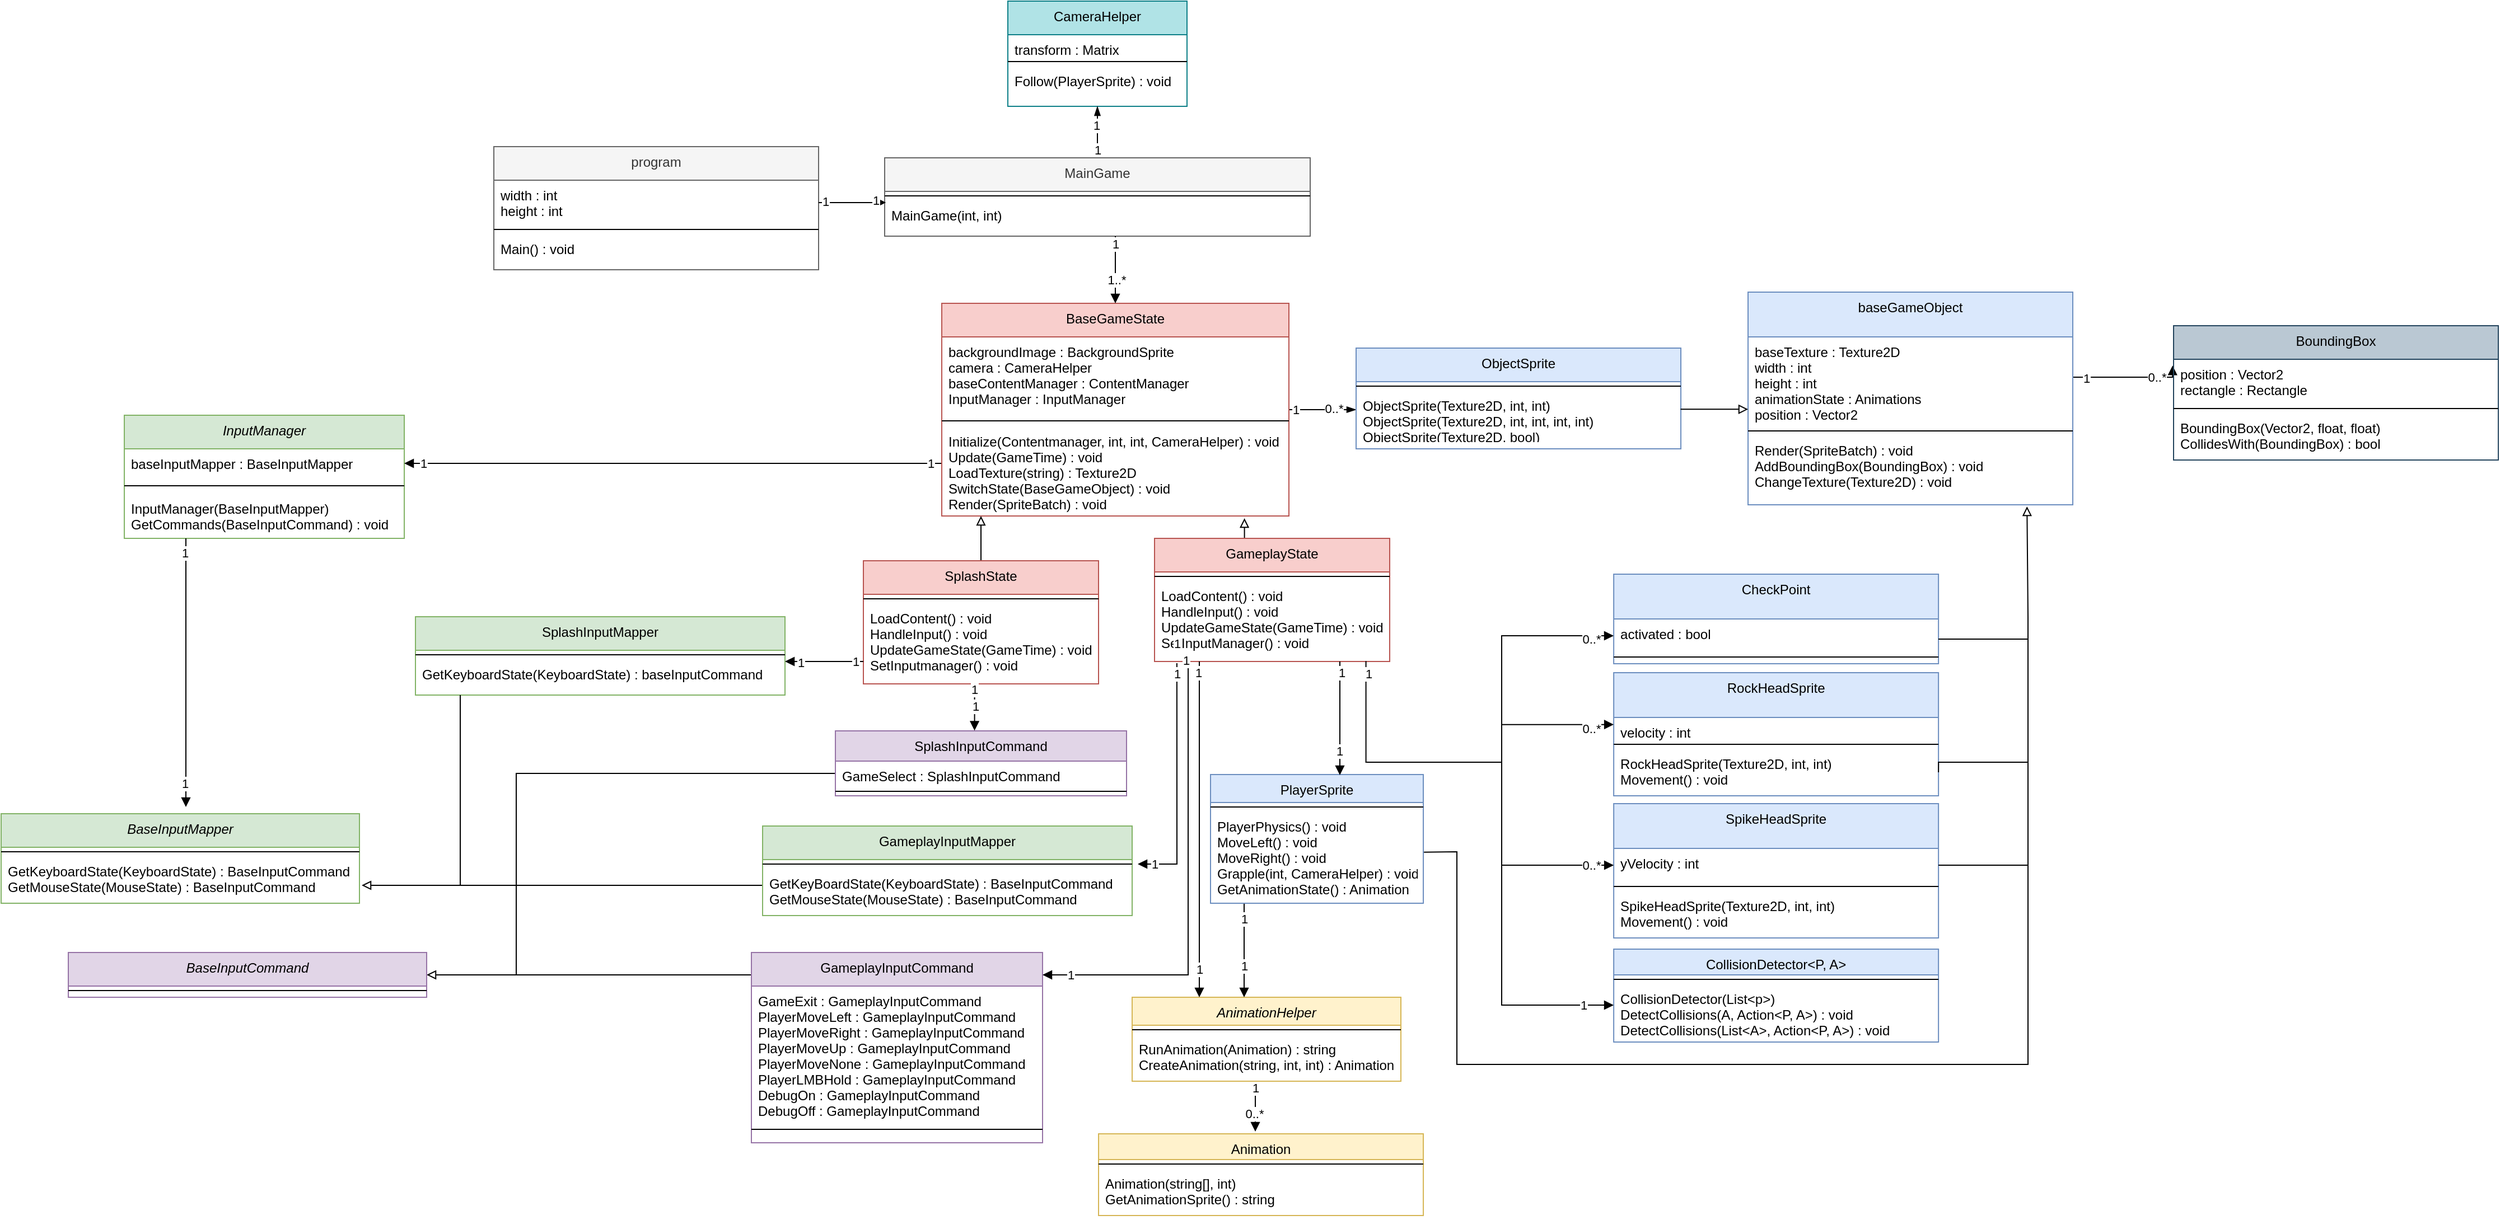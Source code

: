 <mxfile version="14.5.1" type="device"><diagram id="C5RBs43oDa-KdzZeNtuy" name="Page-1"><mxGraphModel dx="2844" dy="355" grid="1" gridSize="10" guides="1" tooltips="1" connect="1" arrows="1" fold="1" page="1" pageScale="1" pageWidth="827" pageHeight="1169" math="0" shadow="0"><root><mxCell id="WIyWlLk6GJQsqaUBKTNV-0"/><mxCell id="WIyWlLk6GJQsqaUBKTNV-1" parent="WIyWlLk6GJQsqaUBKTNV-0"/><mxCell id="JgS4FXHaEcFhiL_z27jt-14" style="edgeStyle=orthogonalEdgeStyle;rounded=0;orthogonalLoop=1;jettySize=auto;html=1;endArrow=block;endFill=1;" parent="WIyWlLk6GJQsqaUBKTNV-1" source="zkfFHV4jXpPFQw0GAbJ--0" edge="1"><mxGeometry relative="1" as="geometry"><Array as="points"><mxPoint x="1140" y="3210"/></Array><mxPoint x="1140" y="3220" as="targetPoint"/></mxGeometry></mxCell><mxCell id="gTnnbaOw289fGiTRj1ef-16" value="1" style="edgeLabel;html=1;align=center;verticalAlign=middle;resizable=0;points=[];" vertex="1" connectable="0" parent="JgS4FXHaEcFhiL_z27jt-14"><mxGeometry x="-0.765" relative="1" as="geometry"><mxPoint as="offset"/></mxGeometry></mxCell><mxCell id="gTnnbaOw289fGiTRj1ef-17" value="0..*" style="edgeLabel;html=1;align=center;verticalAlign=middle;resizable=0;points=[];" vertex="1" connectable="0" parent="JgS4FXHaEcFhiL_z27jt-14"><mxGeometry x="0.272" y="-1" relative="1" as="geometry"><mxPoint as="offset"/></mxGeometry></mxCell><mxCell id="zkfFHV4jXpPFQw0GAbJ--0" value="AnimationHelper" style="swimlane;fontStyle=2;align=center;verticalAlign=top;childLayout=stackLayout;horizontal=1;startSize=25;horizontalStack=0;resizeParent=1;resizeLast=0;collapsible=1;marginBottom=0;rounded=0;shadow=0;strokeWidth=1;fillColor=#fff2cc;strokeColor=#d6b656;" parent="WIyWlLk6GJQsqaUBKTNV-1" vertex="1"><mxGeometry x="1030" y="3100" width="240" height="75" as="geometry"><mxRectangle x="230" y="140" width="160" height="26" as="alternateBounds"/></mxGeometry></mxCell><mxCell id="zkfFHV4jXpPFQw0GAbJ--4" value="" style="line;html=1;strokeWidth=1;align=left;verticalAlign=middle;spacingTop=-1;spacingLeft=3;spacingRight=3;rotatable=0;labelPosition=right;points=[];portConstraint=eastwest;" parent="zkfFHV4jXpPFQw0GAbJ--0" vertex="1"><mxGeometry y="25" width="240" height="8" as="geometry"/></mxCell><mxCell id="zkfFHV4jXpPFQw0GAbJ--5" value="RunAnimation(Animation) : string&#10;CreateAnimation(string, int, int) : Animation" style="text;align=left;verticalAlign=top;spacingLeft=4;spacingRight=4;overflow=hidden;rotatable=0;points=[[0,0.5],[1,0.5]];portConstraint=eastwest;" parent="zkfFHV4jXpPFQw0GAbJ--0" vertex="1"><mxGeometry y="33" width="240" height="42" as="geometry"/></mxCell><mxCell id="JgS4FXHaEcFhiL_z27jt-17" style="edgeStyle=orthogonalEdgeStyle;rounded=0;orthogonalLoop=1;jettySize=auto;html=1;endArrow=block;endFill=1;" parent="zkfFHV4jXpPFQw0GAbJ--0" edge="1"><mxGeometry relative="1" as="geometry"><Array as="points"><mxPoint x="100"/></Array><mxPoint x="99.999" y="-84" as="sourcePoint"/><mxPoint x="99.97" as="targetPoint"/></mxGeometry></mxCell><mxCell id="JgS4FXHaEcFhiL_z27jt-62" value="1" style="edgeLabel;html=1;align=center;verticalAlign=middle;resizable=0;points=[];" parent="JgS4FXHaEcFhiL_z27jt-17" vertex="1" connectable="0"><mxGeometry x="0.33" relative="1" as="geometry"><mxPoint as="offset"/></mxGeometry></mxCell><mxCell id="JgS4FXHaEcFhiL_z27jt-63" value="1" style="edgeLabel;html=1;align=center;verticalAlign=middle;resizable=0;points=[];" parent="JgS4FXHaEcFhiL_z27jt-17" vertex="1" connectable="0"><mxGeometry x="-0.681" relative="1" as="geometry"><mxPoint as="offset"/></mxGeometry></mxCell><mxCell id="zkfFHV4jXpPFQw0GAbJ--17" value="CameraHelper" style="swimlane;fontStyle=0;align=center;verticalAlign=top;childLayout=stackLayout;horizontal=1;startSize=30;horizontalStack=0;resizeParent=1;resizeLast=0;collapsible=1;marginBottom=0;rounded=0;shadow=0;strokeWidth=1;fillColor=#b0e3e6;strokeColor=#0e8088;" parent="WIyWlLk6GJQsqaUBKTNV-1" vertex="1"><mxGeometry x="919" y="2210" width="160" height="94" as="geometry"><mxRectangle x="550" y="140" width="160" height="26" as="alternateBounds"/></mxGeometry></mxCell><mxCell id="zkfFHV4jXpPFQw0GAbJ--18" value="transform : Matrix" style="text;align=left;verticalAlign=top;spacingLeft=4;spacingRight=4;overflow=hidden;rotatable=0;points=[[0,0.5],[1,0.5]];portConstraint=eastwest;" parent="zkfFHV4jXpPFQw0GAbJ--17" vertex="1"><mxGeometry y="30" width="160" height="20" as="geometry"/></mxCell><mxCell id="zkfFHV4jXpPFQw0GAbJ--23" value="" style="line;html=1;strokeWidth=1;align=left;verticalAlign=middle;spacingTop=-1;spacingLeft=3;spacingRight=3;rotatable=0;labelPosition=right;points=[];portConstraint=eastwest;" parent="zkfFHV4jXpPFQw0GAbJ--17" vertex="1"><mxGeometry y="50" width="160" height="8" as="geometry"/></mxCell><mxCell id="zkfFHV4jXpPFQw0GAbJ--24" value="Follow(PlayerSprite) : void" style="text;align=left;verticalAlign=top;spacingLeft=4;spacingRight=4;overflow=hidden;rotatable=0;points=[[0,0.5],[1,0.5]];portConstraint=eastwest;" parent="zkfFHV4jXpPFQw0GAbJ--17" vertex="1"><mxGeometry y="58" width="160" height="26" as="geometry"/></mxCell><mxCell id="UKJyOUW8SB3QgtQddZ1m-17" value="BaseInputMapper" style="swimlane;fontStyle=2;align=center;verticalAlign=top;childLayout=stackLayout;horizontal=1;startSize=30;horizontalStack=0;resizeParent=1;resizeLast=0;collapsible=1;marginBottom=0;rounded=0;shadow=0;strokeWidth=1;fillColor=#d5e8d4;strokeColor=#82b366;" parent="WIyWlLk6GJQsqaUBKTNV-1" vertex="1"><mxGeometry x="20" y="2936" width="320" height="80" as="geometry"><mxRectangle x="230" y="140" width="160" height="26" as="alternateBounds"/></mxGeometry></mxCell><mxCell id="UKJyOUW8SB3QgtQddZ1m-18" value="" style="line;html=1;strokeWidth=1;align=left;verticalAlign=middle;spacingTop=-1;spacingLeft=3;spacingRight=3;rotatable=0;labelPosition=right;points=[];portConstraint=eastwest;" parent="UKJyOUW8SB3QgtQddZ1m-17" vertex="1"><mxGeometry y="30" width="320" height="8" as="geometry"/></mxCell><mxCell id="UKJyOUW8SB3QgtQddZ1m-19" value="GetKeyboardState(KeyboardState) : BaseInputCommand&#10;GetMouseState(MouseState) : BaseInputCommand" style="text;align=left;verticalAlign=top;spacingLeft=4;spacingRight=4;overflow=hidden;rotatable=0;points=[[0,0.5],[1,0.5]];portConstraint=eastwest;" parent="UKJyOUW8SB3QgtQddZ1m-17" vertex="1"><mxGeometry y="38" width="320" height="42" as="geometry"/></mxCell><mxCell id="UKJyOUW8SB3QgtQddZ1m-20" value="InputManager" style="swimlane;fontStyle=2;align=center;verticalAlign=top;childLayout=stackLayout;horizontal=1;startSize=30;horizontalStack=0;resizeParent=1;resizeLast=0;collapsible=1;marginBottom=0;rounded=0;shadow=0;strokeWidth=1;fillColor=#d5e8d4;strokeColor=#82b366;" parent="WIyWlLk6GJQsqaUBKTNV-1" vertex="1"><mxGeometry x="130" y="2580" width="250" height="110" as="geometry"><mxRectangle x="230" y="140" width="160" height="26" as="alternateBounds"/></mxGeometry></mxCell><mxCell id="UKJyOUW8SB3QgtQddZ1m-23" value="baseInputMapper : BaseInputMapper" style="text;align=left;verticalAlign=top;spacingLeft=4;spacingRight=4;overflow=hidden;rotatable=0;points=[[0,0.5],[1,0.5]];portConstraint=eastwest;" parent="UKJyOUW8SB3QgtQddZ1m-20" vertex="1"><mxGeometry y="30" width="250" height="26" as="geometry"/></mxCell><mxCell id="UKJyOUW8SB3QgtQddZ1m-21" value="" style="line;html=1;strokeWidth=1;align=left;verticalAlign=middle;spacingTop=-1;spacingLeft=3;spacingRight=3;rotatable=0;labelPosition=right;points=[];portConstraint=eastwest;" parent="UKJyOUW8SB3QgtQddZ1m-20" vertex="1"><mxGeometry y="56" width="250" height="14" as="geometry"/></mxCell><mxCell id="UKJyOUW8SB3QgtQddZ1m-22" value="InputManager(BaseInputMapper)&#10;GetCommands(BaseInputCommand) : void" style="text;align=left;verticalAlign=top;spacingLeft=4;spacingRight=4;overflow=hidden;rotatable=0;points=[[0,0.5],[1,0.5]];portConstraint=eastwest;" parent="UKJyOUW8SB3QgtQddZ1m-20" vertex="1"><mxGeometry y="70" width="250" height="40" as="geometry"/></mxCell><mxCell id="JgS4FXHaEcFhiL_z27jt-40" style="edgeStyle=orthogonalEdgeStyle;rounded=0;orthogonalLoop=1;jettySize=auto;html=1;endArrow=none;endFill=0;" parent="WIyWlLk6GJQsqaUBKTNV-1" source="UKJyOUW8SB3QgtQddZ1m-25" edge="1"><mxGeometry relative="1" as="geometry"><mxPoint x="480" y="3080" as="targetPoint"/><Array as="points"><mxPoint x="590" y="3080"/><mxPoint x="590" y="3080"/></Array></mxGeometry></mxCell><mxCell id="UKJyOUW8SB3QgtQddZ1m-25" value="GameplayInputCommand" style="swimlane;fontStyle=0;align=center;verticalAlign=top;childLayout=stackLayout;horizontal=1;startSize=30;horizontalStack=0;resizeParent=1;resizeLast=0;collapsible=1;marginBottom=0;rounded=0;shadow=0;strokeWidth=1;fillColor=#e1d5e7;strokeColor=#9673a6;" parent="WIyWlLk6GJQsqaUBKTNV-1" vertex="1"><mxGeometry x="690" y="3060" width="260" height="170" as="geometry"><mxRectangle x="550" y="140" width="160" height="26" as="alternateBounds"/></mxGeometry></mxCell><mxCell id="UKJyOUW8SB3QgtQddZ1m-26" value="GameExit : GameplayInputCommand&#10;PlayerMoveLeft : GameplayInputCommand&#10;PlayerMoveRight : GameplayInputCommand&#10;PlayerMoveUp : GameplayInputCommand&#10;PlayerMoveNone : GameplayInputCommand&#10;PlayerLMBHold : GameplayInputCommand&#10;DebugOn : GameplayInputCommand&#10;DebugOff : GameplayInputCommand" style="text;align=left;verticalAlign=top;spacingLeft=4;spacingRight=4;overflow=hidden;rotatable=0;points=[[0,0.5],[1,0.5]];portConstraint=eastwest;" parent="UKJyOUW8SB3QgtQddZ1m-25" vertex="1"><mxGeometry y="30" width="260" height="124" as="geometry"/></mxCell><mxCell id="UKJyOUW8SB3QgtQddZ1m-27" value="" style="line;html=1;strokeWidth=1;align=left;verticalAlign=middle;spacingTop=-1;spacingLeft=3;spacingRight=3;rotatable=0;labelPosition=right;points=[];portConstraint=eastwest;" parent="UKJyOUW8SB3QgtQddZ1m-25" vertex="1"><mxGeometry y="154" width="260" height="8" as="geometry"/></mxCell><mxCell id="JgS4FXHaEcFhiL_z27jt-35" style="edgeStyle=orthogonalEdgeStyle;rounded=0;orthogonalLoop=1;jettySize=auto;html=1;endArrow=block;endFill=0;" parent="WIyWlLk6GJQsqaUBKTNV-1" source="UKJyOUW8SB3QgtQddZ1m-29" edge="1"><mxGeometry relative="1" as="geometry"><Array as="points"><mxPoint x="342" y="3000"/></Array><mxPoint x="342" y="3000" as="targetPoint"/></mxGeometry></mxCell><mxCell id="UKJyOUW8SB3QgtQddZ1m-29" value="GameplayInputMapper" style="swimlane;fontStyle=0;align=center;verticalAlign=top;childLayout=stackLayout;horizontal=1;startSize=30;horizontalStack=0;resizeParent=1;resizeLast=0;collapsible=1;marginBottom=0;rounded=0;shadow=0;strokeWidth=1;fillColor=#d5e8d4;strokeColor=#82b366;" parent="WIyWlLk6GJQsqaUBKTNV-1" vertex="1"><mxGeometry x="700" y="2947" width="330" height="80" as="geometry"><mxRectangle x="550" y="140" width="160" height="26" as="alternateBounds"/></mxGeometry></mxCell><mxCell id="UKJyOUW8SB3QgtQddZ1m-31" value="" style="line;html=1;strokeWidth=1;align=left;verticalAlign=middle;spacingTop=-1;spacingLeft=3;spacingRight=3;rotatable=0;labelPosition=right;points=[];portConstraint=eastwest;" parent="UKJyOUW8SB3QgtQddZ1m-29" vertex="1"><mxGeometry y="30" width="330" height="8" as="geometry"/></mxCell><mxCell id="UKJyOUW8SB3QgtQddZ1m-32" value="GetKeyBoardState(KeyboardState) : BaseInputCommand&#10;GetMouseState(MouseState) : BaseInputCommand" style="text;align=left;verticalAlign=top;spacingLeft=4;spacingRight=4;overflow=hidden;rotatable=0;points=[[0,0.5],[1,0.5]];portConstraint=eastwest;" parent="UKJyOUW8SB3QgtQddZ1m-29" vertex="1"><mxGeometry y="38" width="330" height="42" as="geometry"/></mxCell><mxCell id="JgS4FXHaEcFhiL_z27jt-39" style="edgeStyle=orthogonalEdgeStyle;rounded=0;orthogonalLoop=1;jettySize=auto;html=1;entryX=1;entryY=0.5;entryDx=0;entryDy=0;endArrow=block;endFill=0;" parent="WIyWlLk6GJQsqaUBKTNV-1" source="UKJyOUW8SB3QgtQddZ1m-37" target="JgS4FXHaEcFhiL_z27jt-25" edge="1"><mxGeometry relative="1" as="geometry"><Array as="points"><mxPoint x="480" y="2900"/><mxPoint x="480" y="3080"/></Array></mxGeometry></mxCell><mxCell id="UKJyOUW8SB3QgtQddZ1m-37" value="SplashInputCommand" style="swimlane;fontStyle=0;align=center;verticalAlign=top;childLayout=stackLayout;horizontal=1;startSize=27;horizontalStack=0;resizeParent=1;resizeLast=0;collapsible=1;marginBottom=0;rounded=0;shadow=0;strokeWidth=1;fillColor=#e1d5e7;strokeColor=#9673a6;" parent="WIyWlLk6GJQsqaUBKTNV-1" vertex="1"><mxGeometry x="765" y="2862" width="260" height="58" as="geometry"><mxRectangle x="550" y="140" width="160" height="26" as="alternateBounds"/></mxGeometry></mxCell><mxCell id="UKJyOUW8SB3QgtQddZ1m-38" value="GameSelect : SplashInputCommand" style="text;align=left;verticalAlign=top;spacingLeft=4;spacingRight=4;overflow=hidden;rotatable=0;points=[[0,0.5],[1,0.5]];portConstraint=eastwest;" parent="UKJyOUW8SB3QgtQddZ1m-37" vertex="1"><mxGeometry y="27" width="260" height="23" as="geometry"/></mxCell><mxCell id="UKJyOUW8SB3QgtQddZ1m-39" value="" style="line;html=1;strokeWidth=1;align=left;verticalAlign=middle;spacingTop=-1;spacingLeft=3;spacingRight=3;rotatable=0;labelPosition=right;points=[];portConstraint=eastwest;" parent="UKJyOUW8SB3QgtQddZ1m-37" vertex="1"><mxGeometry y="50" width="260" height="8" as="geometry"/></mxCell><mxCell id="UKJyOUW8SB3QgtQddZ1m-40" value="SplashInputMapper" style="swimlane;fontStyle=0;align=center;verticalAlign=top;childLayout=stackLayout;horizontal=1;startSize=30;horizontalStack=0;resizeParent=1;resizeLast=0;collapsible=1;marginBottom=0;rounded=0;shadow=0;strokeWidth=1;fillColor=#d5e8d4;strokeColor=#82b366;" parent="WIyWlLk6GJQsqaUBKTNV-1" vertex="1"><mxGeometry x="390" y="2760" width="330" height="70" as="geometry"><mxRectangle x="550" y="140" width="160" height="26" as="alternateBounds"/></mxGeometry></mxCell><mxCell id="UKJyOUW8SB3QgtQddZ1m-41" value="" style="line;html=1;strokeWidth=1;align=left;verticalAlign=middle;spacingTop=-1;spacingLeft=3;spacingRight=3;rotatable=0;labelPosition=right;points=[];portConstraint=eastwest;" parent="UKJyOUW8SB3QgtQddZ1m-40" vertex="1"><mxGeometry y="30" width="330" height="8" as="geometry"/></mxCell><mxCell id="UKJyOUW8SB3QgtQddZ1m-42" value="GetKeyboardState(KeyboardState) : baseInputCommand" style="text;align=left;verticalAlign=top;spacingLeft=4;spacingRight=4;overflow=hidden;rotatable=0;points=[[0,0.5],[1,0.5]];portConstraint=eastwest;" parent="UKJyOUW8SB3QgtQddZ1m-40" vertex="1"><mxGeometry y="38" width="330" height="32" as="geometry"/></mxCell><mxCell id="UKJyOUW8SB3QgtQddZ1m-131" style="edgeStyle=orthogonalEdgeStyle;rounded=0;orthogonalLoop=1;jettySize=auto;html=1;entryX=0;entryY=0.405;entryDx=0;entryDy=0;endArrow=blockThin;endFill=1;entryPerimeter=0;" parent="WIyWlLk6GJQsqaUBKTNV-1" source="UKJyOUW8SB3QgtQddZ1m-43" target="UKJyOUW8SB3QgtQddZ1m-89" edge="1"><mxGeometry relative="1" as="geometry"><mxPoint x="1230" y="2530" as="targetPoint"/></mxGeometry></mxCell><mxCell id="JgS4FXHaEcFhiL_z27jt-76" value="0..*" style="edgeLabel;html=1;align=center;verticalAlign=middle;resizable=0;points=[];" parent="UKJyOUW8SB3QgtQddZ1m-131" vertex="1" connectable="0"><mxGeometry x="0.641" y="1" relative="1" as="geometry"><mxPoint x="-9.17" as="offset"/></mxGeometry></mxCell><mxCell id="gTnnbaOw289fGiTRj1ef-6" value="1" style="edgeLabel;html=1;align=center;verticalAlign=middle;resizable=0;points=[];" vertex="1" connectable="0" parent="UKJyOUW8SB3QgtQddZ1m-131"><mxGeometry x="-0.808" relative="1" as="geometry"><mxPoint as="offset"/></mxGeometry></mxCell><mxCell id="JgS4FXHaEcFhiL_z27jt-30" style="edgeStyle=orthogonalEdgeStyle;rounded=0;orthogonalLoop=1;jettySize=auto;html=1;entryX=1;entryY=0.5;entryDx=0;entryDy=0;endArrow=block;endFill=1;" parent="WIyWlLk6GJQsqaUBKTNV-1" source="UKJyOUW8SB3QgtQddZ1m-43" target="UKJyOUW8SB3QgtQddZ1m-23" edge="1"><mxGeometry relative="1" as="geometry"><Array as="points"><mxPoint x="550" y="2623"/><mxPoint x="550" y="2623"/></Array></mxGeometry></mxCell><mxCell id="JgS4FXHaEcFhiL_z27jt-83" value="1" style="edgeLabel;html=1;align=center;verticalAlign=middle;resizable=0;points=[];" parent="JgS4FXHaEcFhiL_z27jt-30" vertex="1" connectable="0"><mxGeometry x="-0.957" relative="1" as="geometry"><mxPoint as="offset"/></mxGeometry></mxCell><mxCell id="JgS4FXHaEcFhiL_z27jt-84" value="1" style="edgeLabel;html=1;align=center;verticalAlign=middle;resizable=0;points=[];" parent="JgS4FXHaEcFhiL_z27jt-30" vertex="1" connectable="0"><mxGeometry x="0.93" relative="1" as="geometry"><mxPoint as="offset"/></mxGeometry></mxCell><mxCell id="UKJyOUW8SB3QgtQddZ1m-43" value="BaseGameState" style="swimlane;fontStyle=0;align=center;verticalAlign=top;childLayout=stackLayout;horizontal=1;startSize=30;horizontalStack=0;resizeParent=1;resizeLast=0;collapsible=1;marginBottom=0;rounded=0;shadow=0;strokeWidth=1;fillColor=#f8cecc;strokeColor=#b85450;" parent="WIyWlLk6GJQsqaUBKTNV-1" vertex="1"><mxGeometry x="860" y="2480" width="310" height="190" as="geometry"><mxRectangle x="550" y="140" width="160" height="26" as="alternateBounds"/></mxGeometry></mxCell><mxCell id="UKJyOUW8SB3QgtQddZ1m-44" value="backgroundImage : BackgroundSprite&#10;camera : CameraHelper&#10;baseContentManager : ContentManager&#10;InputManager : InputManager&#10;" style="text;align=left;verticalAlign=top;spacingLeft=4;spacingRight=4;overflow=hidden;rotatable=0;points=[[0,0.5],[1,0.5]];portConstraint=eastwest;" parent="UKJyOUW8SB3QgtQddZ1m-43" vertex="1"><mxGeometry y="30" width="310" height="70" as="geometry"/></mxCell><mxCell id="UKJyOUW8SB3QgtQddZ1m-45" value="" style="line;html=1;strokeWidth=1;align=left;verticalAlign=middle;spacingTop=-1;spacingLeft=3;spacingRight=3;rotatable=0;labelPosition=right;points=[];portConstraint=eastwest;" parent="UKJyOUW8SB3QgtQddZ1m-43" vertex="1"><mxGeometry y="100" width="310" height="10" as="geometry"/></mxCell><mxCell id="UKJyOUW8SB3QgtQddZ1m-46" value="Initialize(Contentmanager, int, int, CameraHelper) : void&#10;Update(GameTime) : void&#10;LoadTexture(string) : Texture2D&#10;SwitchState(BaseGameObject) : void&#10;Render(SpriteBatch) : void" style="text;align=left;verticalAlign=top;spacingLeft=4;spacingRight=4;overflow=hidden;rotatable=0;points=[[0,0.5],[1,0.5]];portConstraint=eastwest;" parent="UKJyOUW8SB3QgtQddZ1m-43" vertex="1"><mxGeometry y="110" width="310" height="80" as="geometry"/></mxCell><mxCell id="UKJyOUW8SB3QgtQddZ1m-122" style="edgeStyle=orthogonalEdgeStyle;rounded=0;orthogonalLoop=1;jettySize=auto;html=1;endArrow=block;endFill=0;exitX=0.5;exitY=0;exitDx=0;exitDy=0;" parent="WIyWlLk6GJQsqaUBKTNV-1" source="UKJyOUW8SB3QgtQddZ1m-50" edge="1"><mxGeometry relative="1" as="geometry"><mxPoint x="895.03" y="3030" as="sourcePoint"/><mxPoint x="895" y="2670" as="targetPoint"/><Array as="points"><mxPoint x="895" y="2670"/><mxPoint x="895" y="2670"/></Array></mxGeometry></mxCell><mxCell id="UKJyOUW8SB3QgtQddZ1m-50" value="SplashState" style="swimlane;fontStyle=0;align=center;verticalAlign=top;childLayout=stackLayout;horizontal=1;startSize=30;horizontalStack=0;resizeParent=1;resizeLast=0;collapsible=1;marginBottom=0;rounded=0;shadow=0;strokeWidth=1;fillColor=#f8cecc;strokeColor=#b85450;" parent="WIyWlLk6GJQsqaUBKTNV-1" vertex="1"><mxGeometry x="790" y="2710" width="210" height="110" as="geometry"><mxRectangle x="550" y="140" width="160" height="26" as="alternateBounds"/></mxGeometry></mxCell><mxCell id="UKJyOUW8SB3QgtQddZ1m-52" value="" style="line;html=1;strokeWidth=1;align=left;verticalAlign=middle;spacingTop=-1;spacingLeft=3;spacingRight=3;rotatable=0;labelPosition=right;points=[];portConstraint=eastwest;" parent="UKJyOUW8SB3QgtQddZ1m-50" vertex="1"><mxGeometry y="30" width="210" height="8" as="geometry"/></mxCell><mxCell id="UKJyOUW8SB3QgtQddZ1m-53" value="LoadContent() : void&#10;HandleInput() : void&#10;UpdateGameState(GameTime) : void&#10;SetInputmanager() : void" style="text;align=left;verticalAlign=top;spacingLeft=4;spacingRight=4;overflow=hidden;rotatable=0;points=[[0,0.5],[1,0.5]];portConstraint=eastwest;" parent="UKJyOUW8SB3QgtQddZ1m-50" vertex="1"><mxGeometry y="38" width="210" height="72" as="geometry"/></mxCell><mxCell id="UKJyOUW8SB3QgtQddZ1m-123" style="edgeStyle=orthogonalEdgeStyle;rounded=0;orthogonalLoop=1;jettySize=auto;html=1;endArrow=block;endFill=0;entryX=0.872;entryY=1.025;entryDx=0;entryDy=0;entryPerimeter=0;" parent="WIyWlLk6GJQsqaUBKTNV-1" source="UKJyOUW8SB3QgtQddZ1m-54" edge="1" target="UKJyOUW8SB3QgtQddZ1m-46"><mxGeometry relative="1" as="geometry"><mxPoint x="1130" y="2730" as="targetPoint"/><Array as="points"><mxPoint x="1130" y="2672"/></Array></mxGeometry></mxCell><mxCell id="UKJyOUW8SB3QgtQddZ1m-54" value="GameplayState" style="swimlane;fontStyle=0;align=center;verticalAlign=top;childLayout=stackLayout;horizontal=1;startSize=30;horizontalStack=0;resizeParent=1;resizeLast=0;collapsible=1;marginBottom=0;rounded=0;shadow=0;strokeWidth=1;fillColor=#f8cecc;strokeColor=#b85450;" parent="WIyWlLk6GJQsqaUBKTNV-1" vertex="1"><mxGeometry x="1050" y="2690" width="210" height="110" as="geometry"><mxRectangle x="550" y="140" width="160" height="26" as="alternateBounds"/></mxGeometry></mxCell><mxCell id="UKJyOUW8SB3QgtQddZ1m-56" value="" style="line;html=1;strokeWidth=1;align=left;verticalAlign=middle;spacingTop=-1;spacingLeft=3;spacingRight=3;rotatable=0;labelPosition=right;points=[];portConstraint=eastwest;" parent="UKJyOUW8SB3QgtQddZ1m-54" vertex="1"><mxGeometry y="30" width="210" height="8" as="geometry"/></mxCell><mxCell id="UKJyOUW8SB3QgtQddZ1m-57" value="LoadContent() : void&#10;HandleInput() : void&#10;UpdateGameState(GameTime) : void&#10;SetInputManager() : void&#10;" style="text;align=left;verticalAlign=top;spacingLeft=4;spacingRight=4;overflow=hidden;rotatable=0;points=[[0,0.5],[1,0.5]];portConstraint=eastwest;" parent="UKJyOUW8SB3QgtQddZ1m-54" vertex="1"><mxGeometry y="38" width="210" height="72" as="geometry"/></mxCell><mxCell id="JgS4FXHaEcFhiL_z27jt-19" style="edgeStyle=orthogonalEdgeStyle;rounded=0;orthogonalLoop=1;jettySize=auto;html=1;entryX=-0.003;entryY=0.14;entryDx=0;entryDy=0;entryPerimeter=0;endArrow=block;endFill=1;exitX=1;exitY=0.5;exitDx=0;exitDy=0;" parent="WIyWlLk6GJQsqaUBKTNV-1" source="UKJyOUW8SB3QgtQddZ1m-59" target="UKJyOUW8SB3QgtQddZ1m-71" edge="1"><mxGeometry relative="1" as="geometry"><Array as="points"><mxPoint x="1870" y="2546"/><mxPoint x="1959" y="2546"/></Array></mxGeometry></mxCell><mxCell id="JgS4FXHaEcFhiL_z27jt-72" value="0..*" style="edgeLabel;html=1;align=center;verticalAlign=middle;resizable=0;points=[];" parent="JgS4FXHaEcFhiL_z27jt-19" vertex="1" connectable="0"><mxGeometry x="0.227" relative="1" as="geometry"><mxPoint x="15.14" as="offset"/></mxGeometry></mxCell><mxCell id="JgS4FXHaEcFhiL_z27jt-73" value="1" style="edgeLabel;html=1;align=center;verticalAlign=middle;resizable=0;points=[];" parent="JgS4FXHaEcFhiL_z27jt-19" vertex="1" connectable="0"><mxGeometry x="-0.696" y="-1" relative="1" as="geometry"><mxPoint as="offset"/></mxGeometry></mxCell><mxCell id="UKJyOUW8SB3QgtQddZ1m-58" value="baseGameObject" style="swimlane;fontStyle=0;align=center;verticalAlign=top;childLayout=stackLayout;horizontal=1;startSize=40;horizontalStack=0;resizeParent=1;resizeLast=0;collapsible=1;marginBottom=0;rounded=0;shadow=0;strokeWidth=1;fillColor=#dae8fc;strokeColor=#6c8ebf;" parent="WIyWlLk6GJQsqaUBKTNV-1" vertex="1"><mxGeometry x="1580" y="2470" width="290" height="190" as="geometry"><mxRectangle x="550" y="140" width="160" height="26" as="alternateBounds"/></mxGeometry></mxCell><mxCell id="UKJyOUW8SB3QgtQddZ1m-59" value="baseTexture : Texture2D&#10;width : int&#10;height : int&#10;animationState : Animations&#10;position : Vector2&#10;" style="text;align=left;verticalAlign=top;spacingLeft=4;spacingRight=4;overflow=hidden;rotatable=0;points=[[0,0.5],[1,0.5]];portConstraint=eastwest;" parent="UKJyOUW8SB3QgtQddZ1m-58" vertex="1"><mxGeometry y="40" width="290" height="80" as="geometry"/></mxCell><mxCell id="UKJyOUW8SB3QgtQddZ1m-60" value="" style="line;html=1;strokeWidth=1;align=left;verticalAlign=middle;spacingTop=-1;spacingLeft=3;spacingRight=3;rotatable=0;labelPosition=right;points=[];portConstraint=eastwest;" parent="UKJyOUW8SB3QgtQddZ1m-58" vertex="1"><mxGeometry y="120" width="290" height="8" as="geometry"/></mxCell><mxCell id="UKJyOUW8SB3QgtQddZ1m-61" value="Render(SpriteBatch) : void&#10;AddBoundingBox(BoundingBox) : void&#10;ChangeTexture(Texture2D) : void" style="text;align=left;verticalAlign=top;spacingLeft=4;spacingRight=4;overflow=hidden;rotatable=0;points=[[0,0.5],[1,0.5]];portConstraint=eastwest;" parent="UKJyOUW8SB3QgtQddZ1m-58" vertex="1"><mxGeometry y="128" width="290" height="62" as="geometry"/></mxCell><mxCell id="UKJyOUW8SB3QgtQddZ1m-62" value="Animation" style="swimlane;fontStyle=0;align=center;verticalAlign=top;childLayout=stackLayout;horizontal=1;startSize=23;horizontalStack=0;resizeParent=1;resizeLast=0;collapsible=1;marginBottom=0;rounded=0;shadow=0;strokeWidth=1;fillColor=#fff2cc;strokeColor=#d6b656;" parent="WIyWlLk6GJQsqaUBKTNV-1" vertex="1"><mxGeometry x="1000" y="3222" width="290" height="73" as="geometry"><mxRectangle x="550" y="140" width="160" height="26" as="alternateBounds"/></mxGeometry></mxCell><mxCell id="UKJyOUW8SB3QgtQddZ1m-64" value="" style="line;html=1;strokeWidth=1;align=left;verticalAlign=middle;spacingTop=-1;spacingLeft=3;spacingRight=3;rotatable=0;labelPosition=right;points=[];portConstraint=eastwest;" parent="UKJyOUW8SB3QgtQddZ1m-62" vertex="1"><mxGeometry y="23" width="290" height="8" as="geometry"/></mxCell><mxCell id="UKJyOUW8SB3QgtQddZ1m-65" value="Animation(string[], int)&#10;GetAnimationSprite() : string" style="text;align=left;verticalAlign=top;spacingLeft=4;spacingRight=4;overflow=hidden;rotatable=0;points=[[0,0.5],[1,0.5]];portConstraint=eastwest;" parent="UKJyOUW8SB3QgtQddZ1m-62" vertex="1"><mxGeometry y="31" width="290" height="42" as="geometry"/></mxCell><mxCell id="UKJyOUW8SB3QgtQddZ1m-70" value="BoundingBox" style="swimlane;fontStyle=0;align=center;verticalAlign=top;childLayout=stackLayout;horizontal=1;startSize=30;horizontalStack=0;resizeParent=1;resizeLast=0;collapsible=1;marginBottom=0;rounded=0;shadow=0;strokeWidth=1;fillColor=#bac8d3;strokeColor=#23445d;" parent="WIyWlLk6GJQsqaUBKTNV-1" vertex="1"><mxGeometry x="1960" y="2500" width="290" height="120" as="geometry"><mxRectangle x="550" y="140" width="160" height="26" as="alternateBounds"/></mxGeometry></mxCell><mxCell id="UKJyOUW8SB3QgtQddZ1m-71" value="position : Vector2&#10;rectangle : Rectangle" style="text;align=left;verticalAlign=top;spacingLeft=4;spacingRight=4;overflow=hidden;rotatable=0;points=[[0,0.5],[1,0.5]];portConstraint=eastwest;" parent="UKJyOUW8SB3QgtQddZ1m-70" vertex="1"><mxGeometry y="30" width="290" height="40" as="geometry"/></mxCell><mxCell id="UKJyOUW8SB3QgtQddZ1m-72" value="" style="line;html=1;strokeWidth=1;align=left;verticalAlign=middle;spacingTop=-1;spacingLeft=3;spacingRight=3;rotatable=0;labelPosition=right;points=[];portConstraint=eastwest;" parent="UKJyOUW8SB3QgtQddZ1m-70" vertex="1"><mxGeometry y="70" width="290" height="8" as="geometry"/></mxCell><mxCell id="UKJyOUW8SB3QgtQddZ1m-73" value="BoundingBox(Vector2, float, float)&#10;CollidesWith(BoundingBox) : bool" style="text;align=left;verticalAlign=top;spacingLeft=4;spacingRight=4;overflow=hidden;rotatable=0;points=[[0,0.5],[1,0.5]];portConstraint=eastwest;" parent="UKJyOUW8SB3QgtQddZ1m-70" vertex="1"><mxGeometry y="78" width="290" height="42" as="geometry"/></mxCell><mxCell id="JgS4FXHaEcFhiL_z27jt-44" style="edgeStyle=orthogonalEdgeStyle;rounded=0;orthogonalLoop=1;jettySize=auto;html=1;endArrow=block;endFill=0;entryX=0.859;entryY=1.024;entryDx=0;entryDy=0;entryPerimeter=0;" parent="WIyWlLk6GJQsqaUBKTNV-1" target="UKJyOUW8SB3QgtQddZ1m-61" edge="1"><mxGeometry relative="1" as="geometry"><Array as="points"><mxPoint x="1830" y="2760"/><mxPoint x="1829" y="2760"/></Array><mxPoint x="1830" y="2780" as="sourcePoint"/><mxPoint x="1670" y="2660" as="targetPoint"/></mxGeometry></mxCell><mxCell id="UKJyOUW8SB3QgtQddZ1m-78" value="CheckPoint" style="swimlane;fontStyle=0;align=center;verticalAlign=top;childLayout=stackLayout;horizontal=1;startSize=40;horizontalStack=0;resizeParent=1;resizeLast=0;collapsible=1;marginBottom=0;rounded=0;shadow=0;strokeWidth=1;fillColor=#dae8fc;strokeColor=#6c8ebf;" parent="WIyWlLk6GJQsqaUBKTNV-1" vertex="1"><mxGeometry x="1460.06" y="2722" width="290" height="80" as="geometry"><mxRectangle x="550" y="140" width="160" height="26" as="alternateBounds"/></mxGeometry></mxCell><mxCell id="UKJyOUW8SB3QgtQddZ1m-79" value="activated : bool" style="text;align=left;verticalAlign=top;spacingLeft=4;spacingRight=4;overflow=hidden;rotatable=0;points=[[0,0.5],[1,0.5]];portConstraint=eastwest;" parent="UKJyOUW8SB3QgtQddZ1m-78" vertex="1"><mxGeometry y="40" width="290" height="30" as="geometry"/></mxCell><mxCell id="UKJyOUW8SB3QgtQddZ1m-80" value="" style="line;html=1;strokeWidth=1;align=left;verticalAlign=middle;spacingTop=-1;spacingLeft=3;spacingRight=3;rotatable=0;labelPosition=right;points=[];portConstraint=eastwest;" parent="UKJyOUW8SB3QgtQddZ1m-78" vertex="1"><mxGeometry y="70" width="290" height="8" as="geometry"/></mxCell><mxCell id="UKJyOUW8SB3QgtQddZ1m-82" value="CollisionDetector&lt;P, A&gt;" style="swimlane;fontStyle=0;align=center;verticalAlign=top;childLayout=stackLayout;horizontal=1;startSize=23;horizontalStack=0;resizeParent=1;resizeLast=0;collapsible=1;marginBottom=0;rounded=0;shadow=0;strokeWidth=1;fillColor=#dae8fc;strokeColor=#6c8ebf;" parent="WIyWlLk6GJQsqaUBKTNV-1" vertex="1"><mxGeometry x="1460.06" y="3057" width="290" height="83" as="geometry"><mxRectangle x="550" y="140" width="160" height="26" as="alternateBounds"/></mxGeometry></mxCell><mxCell id="UKJyOUW8SB3QgtQddZ1m-84" value="" style="line;html=1;strokeWidth=1;align=left;verticalAlign=middle;spacingTop=-1;spacingLeft=3;spacingRight=3;rotatable=0;labelPosition=right;points=[];portConstraint=eastwest;" parent="UKJyOUW8SB3QgtQddZ1m-82" vertex="1"><mxGeometry y="23" width="290" height="8" as="geometry"/></mxCell><mxCell id="UKJyOUW8SB3QgtQddZ1m-85" value="CollisionDetector(List&lt;p&gt;)&#10;DetectCollisions(A, Action&lt;P, A&gt;) : void&#10;DetectCollisions(List&lt;A&gt;, Action&lt;P, A&gt;) : void" style="text;align=left;verticalAlign=top;spacingLeft=4;spacingRight=4;overflow=hidden;rotatable=0;points=[[0,0.5],[1,0.5]];portConstraint=eastwest;" parent="UKJyOUW8SB3QgtQddZ1m-82" vertex="1"><mxGeometry y="31" width="290" height="52" as="geometry"/></mxCell><mxCell id="UKJyOUW8SB3QgtQddZ1m-86" value="ObjectSprite" style="swimlane;fontStyle=0;align=center;verticalAlign=top;childLayout=stackLayout;horizontal=1;startSize=30;horizontalStack=0;resizeParent=1;resizeLast=0;collapsible=1;marginBottom=0;rounded=0;shadow=0;strokeWidth=1;fillColor=#dae8fc;strokeColor=#6c8ebf;" parent="WIyWlLk6GJQsqaUBKTNV-1" vertex="1"><mxGeometry x="1230" y="2520" width="290" height="90" as="geometry"><mxRectangle x="550" y="140" width="160" height="26" as="alternateBounds"/></mxGeometry></mxCell><mxCell id="UKJyOUW8SB3QgtQddZ1m-88" value="" style="line;html=1;strokeWidth=1;align=left;verticalAlign=middle;spacingTop=-1;spacingLeft=3;spacingRight=3;rotatable=0;labelPosition=right;points=[];portConstraint=eastwest;" parent="UKJyOUW8SB3QgtQddZ1m-86" vertex="1"><mxGeometry y="30" width="290" height="8" as="geometry"/></mxCell><mxCell id="UKJyOUW8SB3QgtQddZ1m-89" value="ObjectSprite(Texture2D, int, int)&#10;ObjectSprite(Texture2D, int, int, int, int)&#10;ObjectSprite(Texture2D, bool)" style="text;align=left;verticalAlign=top;spacingLeft=4;spacingRight=4;overflow=hidden;rotatable=0;points=[[0,0.5],[1,0.5]];portConstraint=eastwest;" parent="UKJyOUW8SB3QgtQddZ1m-86" vertex="1"><mxGeometry y="38" width="290" height="42" as="geometry"/></mxCell><mxCell id="UKJyOUW8SB3QgtQddZ1m-91" value="PlayerSprite" style="swimlane;fontStyle=0;align=center;verticalAlign=top;childLayout=stackLayout;horizontal=1;startSize=25;horizontalStack=0;resizeParent=1;resizeLast=0;collapsible=1;marginBottom=0;rounded=0;shadow=0;strokeWidth=1;fillColor=#dae8fc;strokeColor=#6c8ebf;" parent="WIyWlLk6GJQsqaUBKTNV-1" vertex="1"><mxGeometry x="1100" y="2901" width="190" height="115" as="geometry"><mxRectangle x="550" y="140" width="160" height="26" as="alternateBounds"/></mxGeometry></mxCell><mxCell id="UKJyOUW8SB3QgtQddZ1m-93" value="" style="line;html=1;strokeWidth=1;align=left;verticalAlign=middle;spacingTop=-1;spacingLeft=3;spacingRight=3;rotatable=0;labelPosition=right;points=[];portConstraint=eastwest;" parent="UKJyOUW8SB3QgtQddZ1m-91" vertex="1"><mxGeometry y="25" width="190" height="8" as="geometry"/></mxCell><mxCell id="UKJyOUW8SB3QgtQddZ1m-94" value="PlayerPhysics() : void&#10;MoveLeft() : void&#10;MoveRight() : void&#10;Grapple(int, CameraHelper) : void&#10;GetAnimationState() : Animation" style="text;align=left;verticalAlign=top;spacingLeft=4;spacingRight=4;overflow=hidden;rotatable=0;points=[[0,0.5],[1,0.5]];portConstraint=eastwest;" parent="UKJyOUW8SB3QgtQddZ1m-91" vertex="1"><mxGeometry y="33" width="190" height="82" as="geometry"/></mxCell><mxCell id="UKJyOUW8SB3QgtQddZ1m-95" value="RockHeadSprite" style="swimlane;fontStyle=0;align=center;verticalAlign=top;childLayout=stackLayout;horizontal=1;startSize=40;horizontalStack=0;resizeParent=1;resizeLast=0;collapsible=1;marginBottom=0;rounded=0;shadow=0;strokeWidth=1;fillColor=#dae8fc;strokeColor=#6c8ebf;" parent="WIyWlLk6GJQsqaUBKTNV-1" vertex="1"><mxGeometry x="1460.06" y="2810" width="290" height="110" as="geometry"><mxRectangle x="550" y="140" width="160" height="26" as="alternateBounds"/></mxGeometry></mxCell><mxCell id="UKJyOUW8SB3QgtQddZ1m-96" value="velocity : int" style="text;align=left;verticalAlign=top;spacingLeft=4;spacingRight=4;overflow=hidden;rotatable=0;points=[[0,0.5],[1,0.5]];portConstraint=eastwest;" parent="UKJyOUW8SB3QgtQddZ1m-95" vertex="1"><mxGeometry y="40" width="290" height="20" as="geometry"/></mxCell><mxCell id="UKJyOUW8SB3QgtQddZ1m-97" value="" style="line;html=1;strokeWidth=1;align=left;verticalAlign=middle;spacingTop=-1;spacingLeft=3;spacingRight=3;rotatable=0;labelPosition=right;points=[];portConstraint=eastwest;" parent="UKJyOUW8SB3QgtQddZ1m-95" vertex="1"><mxGeometry y="60" width="290" height="8" as="geometry"/></mxCell><mxCell id="UKJyOUW8SB3QgtQddZ1m-98" value="RockHeadSprite(Texture2D, int, int)&#10;Movement() : void" style="text;align=left;verticalAlign=top;spacingLeft=4;spacingRight=4;overflow=hidden;rotatable=0;points=[[0,0.5],[1,0.5]];portConstraint=eastwest;" parent="UKJyOUW8SB3QgtQddZ1m-95" vertex="1"><mxGeometry y="68" width="290" height="42" as="geometry"/></mxCell><mxCell id="UKJyOUW8SB3QgtQddZ1m-99" value="SpikeHeadSprite" style="swimlane;fontStyle=0;align=center;verticalAlign=top;childLayout=stackLayout;horizontal=1;startSize=40;horizontalStack=0;resizeParent=1;resizeLast=0;collapsible=1;marginBottom=0;rounded=0;shadow=0;strokeWidth=1;fillColor=#dae8fc;strokeColor=#6c8ebf;" parent="WIyWlLk6GJQsqaUBKTNV-1" vertex="1"><mxGeometry x="1460.06" y="2927" width="290" height="120" as="geometry"><mxRectangle x="550" y="140" width="160" height="26" as="alternateBounds"/></mxGeometry></mxCell><mxCell id="UKJyOUW8SB3QgtQddZ1m-100" value="yVelocity : int" style="text;align=left;verticalAlign=top;spacingLeft=4;spacingRight=4;overflow=hidden;rotatable=0;points=[[0,0.5],[1,0.5]];portConstraint=eastwest;" parent="UKJyOUW8SB3QgtQddZ1m-99" vertex="1"><mxGeometry y="40" width="290" height="30" as="geometry"/></mxCell><mxCell id="UKJyOUW8SB3QgtQddZ1m-101" value="" style="line;html=1;strokeWidth=1;align=left;verticalAlign=middle;spacingTop=-1;spacingLeft=3;spacingRight=3;rotatable=0;labelPosition=right;points=[];portConstraint=eastwest;" parent="UKJyOUW8SB3QgtQddZ1m-99" vertex="1"><mxGeometry y="70" width="290" height="8" as="geometry"/></mxCell><mxCell id="UKJyOUW8SB3QgtQddZ1m-102" value="SpikeHeadSprite(Texture2D, int, int)&#10;Movement() : void" style="text;align=left;verticalAlign=top;spacingLeft=4;spacingRight=4;overflow=hidden;rotatable=0;points=[[0,0.5],[1,0.5]];portConstraint=eastwest;" parent="UKJyOUW8SB3QgtQddZ1m-99" vertex="1"><mxGeometry y="78" width="290" height="42" as="geometry"/></mxCell><mxCell id="UKJyOUW8SB3QgtQddZ1m-108" value="program" style="swimlane;fontStyle=0;align=center;verticalAlign=top;childLayout=stackLayout;horizontal=1;startSize=30;horizontalStack=0;resizeParent=1;resizeLast=0;collapsible=1;marginBottom=0;rounded=0;shadow=0;strokeWidth=1;fillColor=#f5f5f5;strokeColor=#666666;fontColor=#333333;" parent="WIyWlLk6GJQsqaUBKTNV-1" vertex="1"><mxGeometry x="460" y="2340" width="290" height="110" as="geometry"><mxRectangle x="550" y="140" width="160" height="26" as="alternateBounds"/></mxGeometry></mxCell><mxCell id="UKJyOUW8SB3QgtQddZ1m-109" value="width : int&#10;height : int" style="text;align=left;verticalAlign=top;spacingLeft=4;spacingRight=4;overflow=hidden;rotatable=0;points=[[0,0.5],[1,0.5]];portConstraint=eastwest;" parent="UKJyOUW8SB3QgtQddZ1m-108" vertex="1"><mxGeometry y="30" width="290" height="40" as="geometry"/></mxCell><mxCell id="UKJyOUW8SB3QgtQddZ1m-110" value="" style="line;html=1;strokeWidth=1;align=left;verticalAlign=middle;spacingTop=-1;spacingLeft=3;spacingRight=3;rotatable=0;labelPosition=right;points=[];portConstraint=eastwest;" parent="UKJyOUW8SB3QgtQddZ1m-108" vertex="1"><mxGeometry y="70" width="290" height="8" as="geometry"/></mxCell><mxCell id="UKJyOUW8SB3QgtQddZ1m-111" value="Main() : void" style="text;align=left;verticalAlign=top;spacingLeft=4;spacingRight=4;overflow=hidden;rotatable=0;points=[[0,0.5],[1,0.5]];portConstraint=eastwest;" parent="UKJyOUW8SB3QgtQddZ1m-108" vertex="1"><mxGeometry y="78" width="290" height="32" as="geometry"/></mxCell><mxCell id="UKJyOUW8SB3QgtQddZ1m-127" style="edgeStyle=orthogonalEdgeStyle;rounded=0;orthogonalLoop=1;jettySize=auto;html=1;entryX=0.5;entryY=1;entryDx=0;entryDy=0;endArrow=blockThin;endFill=1;" parent="WIyWlLk6GJQsqaUBKTNV-1" source="UKJyOUW8SB3QgtQddZ1m-112" target="zkfFHV4jXpPFQw0GAbJ--17" edge="1"><mxGeometry relative="1" as="geometry"/></mxCell><mxCell id="JgS4FXHaEcFhiL_z27jt-89" value="1" style="edgeLabel;html=1;align=center;verticalAlign=middle;resizable=0;points=[];" parent="UKJyOUW8SB3QgtQddZ1m-127" vertex="1" connectable="0"><mxGeometry x="-0.697" relative="1" as="geometry"><mxPoint as="offset"/></mxGeometry></mxCell><mxCell id="JgS4FXHaEcFhiL_z27jt-90" value="1" style="edgeLabel;html=1;align=center;verticalAlign=middle;resizable=0;points=[];" parent="UKJyOUW8SB3QgtQddZ1m-127" vertex="1" connectable="0"><mxGeometry x="0.29" y="1" relative="1" as="geometry"><mxPoint as="offset"/></mxGeometry></mxCell><mxCell id="UKJyOUW8SB3QgtQddZ1m-112" value="MainGame" style="swimlane;fontStyle=0;align=center;verticalAlign=top;childLayout=stackLayout;horizontal=1;startSize=30;horizontalStack=0;resizeParent=1;resizeLast=0;collapsible=1;marginBottom=0;rounded=0;shadow=0;strokeWidth=1;fillColor=#f5f5f5;strokeColor=#666666;fontColor=#333333;" parent="WIyWlLk6GJQsqaUBKTNV-1" vertex="1"><mxGeometry x="809" y="2350" width="380" height="70" as="geometry"><mxRectangle x="550" y="140" width="160" height="26" as="alternateBounds"/></mxGeometry></mxCell><mxCell id="UKJyOUW8SB3QgtQddZ1m-114" value="" style="line;html=1;strokeWidth=1;align=left;verticalAlign=middle;spacingTop=-1;spacingLeft=3;spacingRight=3;rotatable=0;labelPosition=right;points=[];portConstraint=eastwest;" parent="UKJyOUW8SB3QgtQddZ1m-112" vertex="1"><mxGeometry y="30" width="380" height="8" as="geometry"/></mxCell><mxCell id="UKJyOUW8SB3QgtQddZ1m-115" value="MainGame(int, int)&#10;" style="text;align=left;verticalAlign=top;spacingLeft=4;spacingRight=4;overflow=hidden;rotatable=0;points=[[0,0.5],[1,0.5]];portConstraint=eastwest;" parent="UKJyOUW8SB3QgtQddZ1m-112" vertex="1"><mxGeometry y="38" width="380" height="32" as="geometry"/></mxCell><mxCell id="JgS4FXHaEcFhiL_z27jt-12" value="" style="endArrow=block;html=1;rounded=0;endFill=0;exitX=0.999;exitY=0.396;exitDx=0;exitDy=0;exitPerimeter=0;" parent="WIyWlLk6GJQsqaUBKTNV-1" edge="1" source="UKJyOUW8SB3QgtQddZ1m-89"><mxGeometry width="50" height="50" relative="1" as="geometry"><mxPoint x="1523" y="2574.66" as="sourcePoint"/><mxPoint x="1580" y="2574.66" as="targetPoint"/></mxGeometry></mxCell><mxCell id="JgS4FXHaEcFhiL_z27jt-15" style="edgeStyle=orthogonalEdgeStyle;rounded=0;orthogonalLoop=1;jettySize=auto;html=1;endArrow=block;endFill=1;entryX=0.608;entryY=0.004;entryDx=0;entryDy=0;entryPerimeter=0;" parent="WIyWlLk6GJQsqaUBKTNV-1" source="UKJyOUW8SB3QgtQddZ1m-57" target="UKJyOUW8SB3QgtQddZ1m-91" edge="1"><mxGeometry relative="1" as="geometry"><mxPoint x="1225" y="3160" as="targetPoint"/><Array as="points"><mxPoint x="1216" y="2901"/></Array></mxGeometry></mxCell><mxCell id="gTnnbaOw289fGiTRj1ef-9" value="1" style="edgeLabel;html=1;align=center;verticalAlign=middle;resizable=0;points=[];" vertex="1" connectable="0" parent="JgS4FXHaEcFhiL_z27jt-15"><mxGeometry x="-0.952" y="1" relative="1" as="geometry"><mxPoint y="7.71" as="offset"/></mxGeometry></mxCell><mxCell id="gTnnbaOw289fGiTRj1ef-15" value="1" style="edgeLabel;html=1;align=center;verticalAlign=middle;resizable=0;points=[];" vertex="1" connectable="0" parent="JgS4FXHaEcFhiL_z27jt-15"><mxGeometry x="0.706" y="-1" relative="1" as="geometry"><mxPoint y="-6.29" as="offset"/></mxGeometry></mxCell><mxCell id="JgS4FXHaEcFhiL_z27jt-20" style="edgeStyle=orthogonalEdgeStyle;rounded=0;orthogonalLoop=1;jettySize=auto;html=1;endArrow=block;endFill=1;" parent="WIyWlLk6GJQsqaUBKTNV-1" source="UKJyOUW8SB3QgtQddZ1m-57" edge="1"><mxGeometry relative="1" as="geometry"><mxPoint x="1090" y="3100" as="targetPoint"/><Array as="points"><mxPoint x="1090" y="3100"/><mxPoint x="1090" y="3100"/></Array></mxGeometry></mxCell><mxCell id="JgS4FXHaEcFhiL_z27jt-60" value="1" style="edgeLabel;html=1;align=center;verticalAlign=middle;resizable=0;points=[];" parent="JgS4FXHaEcFhiL_z27jt-20" vertex="1" connectable="0"><mxGeometry x="-0.933" y="-1" relative="1" as="geometry"><mxPoint as="offset"/></mxGeometry></mxCell><mxCell id="JgS4FXHaEcFhiL_z27jt-61" value="1" style="edgeLabel;html=1;align=center;verticalAlign=middle;resizable=0;points=[];" parent="JgS4FXHaEcFhiL_z27jt-20" vertex="1" connectable="0"><mxGeometry x="0.832" relative="1" as="geometry"><mxPoint as="offset"/></mxGeometry></mxCell><mxCell id="JgS4FXHaEcFhiL_z27jt-21" style="edgeStyle=orthogonalEdgeStyle;rounded=0;orthogonalLoop=1;jettySize=auto;html=1;endArrow=block;endFill=1;" parent="WIyWlLk6GJQsqaUBKTNV-1" edge="1"><mxGeometry relative="1" as="geometry"><mxPoint x="1460" y="3107" as="targetPoint"/><Array as="points"><mxPoint x="1360" y="2980"/><mxPoint x="1360" y="3107"/></Array><mxPoint x="1360" y="2890" as="sourcePoint"/></mxGeometry></mxCell><mxCell id="gTnnbaOw289fGiTRj1ef-12" value="1" style="edgeLabel;html=1;align=center;verticalAlign=middle;resizable=0;points=[];" vertex="1" connectable="0" parent="JgS4FXHaEcFhiL_z27jt-21"><mxGeometry x="0.652" relative="1" as="geometry"><mxPoint x="28" as="offset"/></mxGeometry></mxCell><mxCell id="JgS4FXHaEcFhiL_z27jt-22" style="edgeStyle=orthogonalEdgeStyle;rounded=0;orthogonalLoop=1;jettySize=auto;html=1;entryX=0.5;entryY=0;entryDx=0;entryDy=0;endArrow=block;endFill=1;" parent="WIyWlLk6GJQsqaUBKTNV-1" source="UKJyOUW8SB3QgtQddZ1m-115" target="UKJyOUW8SB3QgtQddZ1m-43" edge="1"><mxGeometry relative="1" as="geometry"><Array as="points"><mxPoint x="1015" y="2460"/><mxPoint x="1015" y="2460"/></Array></mxGeometry></mxCell><mxCell id="JgS4FXHaEcFhiL_z27jt-87" value="1" style="edgeLabel;html=1;align=center;verticalAlign=middle;resizable=0;points=[];" parent="JgS4FXHaEcFhiL_z27jt-22" vertex="1" connectable="0"><mxGeometry x="-0.781" relative="1" as="geometry"><mxPoint as="offset"/></mxGeometry></mxCell><mxCell id="JgS4FXHaEcFhiL_z27jt-88" value="1..*" style="edgeLabel;html=1;align=center;verticalAlign=middle;resizable=0;points=[];" parent="JgS4FXHaEcFhiL_z27jt-22" vertex="1" connectable="0"><mxGeometry x="0.286" y="1" relative="1" as="geometry"><mxPoint as="offset"/></mxGeometry></mxCell><mxCell id="JgS4FXHaEcFhiL_z27jt-25" value="BaseInputCommand" style="swimlane;fontStyle=2;align=center;verticalAlign=top;childLayout=stackLayout;horizontal=1;startSize=30;horizontalStack=0;resizeParent=1;resizeLast=0;collapsible=1;marginBottom=0;rounded=0;shadow=0;strokeWidth=1;fillColor=#e1d5e7;strokeColor=#9673a6;" parent="WIyWlLk6GJQsqaUBKTNV-1" vertex="1"><mxGeometry x="80" y="3060" width="320" height="40" as="geometry"><mxRectangle x="230" y="140" width="160" height="26" as="alternateBounds"/></mxGeometry></mxCell><mxCell id="JgS4FXHaEcFhiL_z27jt-26" value="" style="line;html=1;strokeWidth=1;align=left;verticalAlign=middle;spacingTop=-1;spacingLeft=3;spacingRight=3;rotatable=0;labelPosition=right;points=[];portConstraint=eastwest;" parent="JgS4FXHaEcFhiL_z27jt-25" vertex="1"><mxGeometry y="30" width="320" height="8" as="geometry"/></mxCell><mxCell id="JgS4FXHaEcFhiL_z27jt-28" style="edgeStyle=orthogonalEdgeStyle;rounded=0;orthogonalLoop=1;jettySize=auto;html=1;endArrow=block;endFill=1;" parent="WIyWlLk6GJQsqaUBKTNV-1" source="UKJyOUW8SB3QgtQddZ1m-22" edge="1"><mxGeometry relative="1" as="geometry"><mxPoint x="185" y="2930" as="targetPoint"/><Array as="points"><mxPoint x="185" y="2700"/><mxPoint x="185" y="2700"/></Array></mxGeometry></mxCell><mxCell id="JgS4FXHaEcFhiL_z27jt-77" value="1" style="edgeLabel;html=1;align=center;verticalAlign=middle;resizable=0;points=[];" parent="JgS4FXHaEcFhiL_z27jt-28" vertex="1" connectable="0"><mxGeometry x="-0.891" y="-1" relative="1" as="geometry"><mxPoint as="offset"/></mxGeometry></mxCell><mxCell id="JgS4FXHaEcFhiL_z27jt-78" value="1" style="edgeLabel;html=1;align=center;verticalAlign=middle;resizable=0;points=[];" parent="JgS4FXHaEcFhiL_z27jt-28" vertex="1" connectable="0"><mxGeometry x="0.824" y="-1" relative="1" as="geometry"><mxPoint as="offset"/></mxGeometry></mxCell><mxCell id="JgS4FXHaEcFhiL_z27jt-31" style="edgeStyle=orthogonalEdgeStyle;rounded=0;orthogonalLoop=1;jettySize=auto;html=1;endArrow=block;endFill=1;" parent="WIyWlLk6GJQsqaUBKTNV-1" source="UKJyOUW8SB3QgtQddZ1m-53" edge="1"><mxGeometry relative="1" as="geometry"><mxPoint x="720" y="2800" as="targetPoint"/><Array as="points"><mxPoint x="720" y="2800"/></Array></mxGeometry></mxCell><mxCell id="gTnnbaOw289fGiTRj1ef-21" value="1" style="edgeLabel;html=1;align=center;verticalAlign=middle;resizable=0;points=[];" vertex="1" connectable="0" parent="JgS4FXHaEcFhiL_z27jt-31"><mxGeometry x="0.61" y="1" relative="1" as="geometry"><mxPoint as="offset"/></mxGeometry></mxCell><mxCell id="gTnnbaOw289fGiTRj1ef-22" value="1" style="edgeLabel;html=1;align=center;verticalAlign=middle;resizable=0;points=[];" vertex="1" connectable="0" parent="JgS4FXHaEcFhiL_z27jt-31"><mxGeometry x="-0.779" relative="1" as="geometry"><mxPoint as="offset"/></mxGeometry></mxCell><mxCell id="JgS4FXHaEcFhiL_z27jt-33" style="edgeStyle=orthogonalEdgeStyle;rounded=0;orthogonalLoop=1;jettySize=auto;html=1;endArrow=none;endFill=0;" parent="WIyWlLk6GJQsqaUBKTNV-1" source="UKJyOUW8SB3QgtQddZ1m-42" edge="1"><mxGeometry relative="1" as="geometry"><mxPoint x="640" y="3000" as="targetPoint"/><Array as="points"><mxPoint x="430" y="3000"/></Array></mxGeometry></mxCell><mxCell id="JgS4FXHaEcFhiL_z27jt-34" style="edgeStyle=orthogonalEdgeStyle;rounded=0;orthogonalLoop=1;jettySize=auto;html=1;endArrow=block;endFill=1;exitX=0.095;exitY=1.021;exitDx=0;exitDy=0;exitPerimeter=0;" parent="WIyWlLk6GJQsqaUBKTNV-1" source="UKJyOUW8SB3QgtQddZ1m-57" edge="1"><mxGeometry relative="1" as="geometry"><mxPoint x="1070" y="2840" as="sourcePoint"/><mxPoint x="1035" y="2981" as="targetPoint"/><Array as="points"><mxPoint x="1070" y="2981"/><mxPoint x="1035" y="2981"/></Array></mxGeometry></mxCell><mxCell id="JgS4FXHaEcFhiL_z27jt-68" value="1" style="edgeLabel;html=1;align=center;verticalAlign=middle;resizable=0;points=[];" parent="JgS4FXHaEcFhiL_z27jt-34" vertex="1" connectable="0"><mxGeometry x="-0.671" relative="1" as="geometry"><mxPoint y="-53.18" as="offset"/></mxGeometry></mxCell><mxCell id="JgS4FXHaEcFhiL_z27jt-69" value="1" style="edgeLabel;html=1;align=center;verticalAlign=middle;resizable=0;points=[];" parent="JgS4FXHaEcFhiL_z27jt-34" vertex="1" connectable="0"><mxGeometry x="0.765" relative="1" as="geometry"><mxPoint x="-10.23" as="offset"/></mxGeometry></mxCell><mxCell id="gTnnbaOw289fGiTRj1ef-20" value="1" style="edgeLabel;html=1;align=center;verticalAlign=middle;resizable=0;points=[];" vertex="1" connectable="0" parent="JgS4FXHaEcFhiL_z27jt-34"><mxGeometry x="-0.912" relative="1" as="geometry"><mxPoint as="offset"/></mxGeometry></mxCell><mxCell id="JgS4FXHaEcFhiL_z27jt-37" style="edgeStyle=orthogonalEdgeStyle;rounded=0;orthogonalLoop=1;jettySize=auto;html=1;endArrow=block;endFill=1;entryX=0.478;entryY=-0.005;entryDx=0;entryDy=0;entryPerimeter=0;" parent="WIyWlLk6GJQsqaUBKTNV-1" source="UKJyOUW8SB3QgtQddZ1m-53" edge="1" target="UKJyOUW8SB3QgtQddZ1m-37"><mxGeometry relative="1" as="geometry"><mxPoint x="890" y="2843" as="targetPoint"/><Array as="points"><mxPoint x="889" y="2841"/></Array></mxGeometry></mxCell><mxCell id="gTnnbaOw289fGiTRj1ef-18" value="1" style="edgeLabel;html=1;align=center;verticalAlign=middle;resizable=0;points=[];" vertex="1" connectable="0" parent="JgS4FXHaEcFhiL_z27jt-37"><mxGeometry x="-0.781" y="-1" relative="1" as="geometry"><mxPoint as="offset"/></mxGeometry></mxCell><mxCell id="gTnnbaOw289fGiTRj1ef-19" value="1" style="edgeLabel;html=1;align=center;verticalAlign=middle;resizable=0;points=[];" vertex="1" connectable="0" parent="JgS4FXHaEcFhiL_z27jt-37"><mxGeometry x="-0.279" relative="1" as="geometry"><mxPoint y="4.76" as="offset"/></mxGeometry></mxCell><mxCell id="JgS4FXHaEcFhiL_z27jt-38" style="edgeStyle=orthogonalEdgeStyle;rounded=0;orthogonalLoop=1;jettySize=auto;html=1;endArrow=block;endFill=1;exitX=0.143;exitY=1;exitDx=0;exitDy=0;exitPerimeter=0;" parent="WIyWlLk6GJQsqaUBKTNV-1" source="UKJyOUW8SB3QgtQddZ1m-57" edge="1"><mxGeometry relative="1" as="geometry"><Array as="points"><mxPoint x="1080" y="3080"/></Array><mxPoint x="1142.19" y="2840" as="sourcePoint"/><mxPoint x="950" y="3080" as="targetPoint"/></mxGeometry></mxCell><mxCell id="JgS4FXHaEcFhiL_z27jt-66" value="1" style="edgeLabel;html=1;align=center;verticalAlign=middle;resizable=0;points=[];" parent="JgS4FXHaEcFhiL_z27jt-38" vertex="1" connectable="0"><mxGeometry x="-0.901" y="-2" relative="1" as="geometry"><mxPoint y="-21.39" as="offset"/></mxGeometry></mxCell><mxCell id="JgS4FXHaEcFhiL_z27jt-67" value="1" style="edgeLabel;html=1;align=center;verticalAlign=middle;resizable=0;points=[];" parent="JgS4FXHaEcFhiL_z27jt-38" vertex="1" connectable="0"><mxGeometry x="0.877" relative="1" as="geometry"><mxPoint as="offset"/></mxGeometry></mxCell><mxCell id="JgS4FXHaEcFhiL_z27jt-41" style="edgeStyle=orthogonalEdgeStyle;rounded=0;orthogonalLoop=1;jettySize=auto;html=1;endArrow=block;endFill=1;exitX=0.899;exitY=0.995;exitDx=0;exitDy=0;exitPerimeter=0;" parent="WIyWlLk6GJQsqaUBKTNV-1" source="UKJyOUW8SB3QgtQddZ1m-57" edge="1"><mxGeometry relative="1" as="geometry"><mxPoint x="1250" y="3010" as="sourcePoint"/><mxPoint x="1460" y="2777" as="targetPoint"/><Array as="points"><mxPoint x="1239" y="2890"/><mxPoint x="1360" y="2890"/><mxPoint x="1360" y="2777"/></Array></mxGeometry></mxCell><mxCell id="JgS4FXHaEcFhiL_z27jt-47" value="0..*" style="edgeLabel;html=1;align=center;verticalAlign=middle;resizable=0;points=[];" parent="JgS4FXHaEcFhiL_z27jt-41" vertex="1" connectable="0"><mxGeometry x="0.707" relative="1" as="geometry"><mxPoint x="42.23" y="3" as="offset"/></mxGeometry></mxCell><mxCell id="gTnnbaOw289fGiTRj1ef-11" value="1" style="edgeLabel;html=1;align=center;verticalAlign=middle;resizable=0;points=[];" vertex="1" connectable="0" parent="JgS4FXHaEcFhiL_z27jt-41"><mxGeometry x="-0.935" y="-2" relative="1" as="geometry"><mxPoint x="4.2" y="-3.36" as="offset"/></mxGeometry></mxCell><mxCell id="JgS4FXHaEcFhiL_z27jt-42" style="edgeStyle=orthogonalEdgeStyle;rounded=0;orthogonalLoop=1;jettySize=auto;html=1;entryX=0;entryY=0.318;entryDx=0;entryDy=0;endArrow=block;endFill=1;entryPerimeter=0;" parent="WIyWlLk6GJQsqaUBKTNV-1" target="UKJyOUW8SB3QgtQddZ1m-96" edge="1"><mxGeometry relative="1" as="geometry"><mxPoint x="1300" y="2890" as="sourcePoint"/><Array as="points"><mxPoint x="1360" y="2890"/><mxPoint x="1360" y="2856"/></Array></mxGeometry></mxCell><mxCell id="gTnnbaOw289fGiTRj1ef-10" value="0..*" style="edgeLabel;html=1;align=center;verticalAlign=middle;resizable=0;points=[];" vertex="1" connectable="0" parent="JgS4FXHaEcFhiL_z27jt-42"><mxGeometry x="0.575" y="-2" relative="1" as="geometry"><mxPoint x="20.93" y="1.62" as="offset"/></mxGeometry></mxCell><mxCell id="JgS4FXHaEcFhiL_z27jt-45" style="edgeStyle=orthogonalEdgeStyle;rounded=0;orthogonalLoop=1;jettySize=auto;html=1;endArrow=none;endFill=0;exitX=1;exitY=0.5;exitDx=0;exitDy=0;" parent="WIyWlLk6GJQsqaUBKTNV-1" source="UKJyOUW8SB3QgtQddZ1m-98" edge="1"><mxGeometry relative="1" as="geometry"><mxPoint x="1830" y="2890" as="targetPoint"/><Array as="points"><mxPoint x="1750" y="2890"/></Array></mxGeometry></mxCell><mxCell id="JgS4FXHaEcFhiL_z27jt-46" style="edgeStyle=orthogonalEdgeStyle;rounded=0;orthogonalLoop=1;jettySize=auto;html=1;endArrow=none;endFill=0;" parent="WIyWlLk6GJQsqaUBKTNV-1" source="UKJyOUW8SB3QgtQddZ1m-100" edge="1"><mxGeometry relative="1" as="geometry"><mxPoint x="1750" y="2780" as="targetPoint"/><Array as="points"><mxPoint x="1830" y="2982"/><mxPoint x="1830" y="2780"/></Array></mxGeometry></mxCell><mxCell id="gTnnbaOw289fGiTRj1ef-2" style="edgeStyle=orthogonalEdgeStyle;rounded=0;orthogonalLoop=1;jettySize=auto;html=1;entryX=0.003;entryY=0.062;entryDx=0;entryDy=0;entryPerimeter=0;" edge="1" parent="WIyWlLk6GJQsqaUBKTNV-1" source="UKJyOUW8SB3QgtQddZ1m-109" target="UKJyOUW8SB3QgtQddZ1m-115"><mxGeometry relative="1" as="geometry"/></mxCell><mxCell id="gTnnbaOw289fGiTRj1ef-3" value="1" style="edgeLabel;html=1;align=center;verticalAlign=middle;resizable=0;points=[];" vertex="1" connectable="0" parent="gTnnbaOw289fGiTRj1ef-2"><mxGeometry x="-0.821" y="1" relative="1" as="geometry"><mxPoint as="offset"/></mxGeometry></mxCell><mxCell id="gTnnbaOw289fGiTRj1ef-4" value="1" style="edgeLabel;html=1;align=center;verticalAlign=middle;resizable=0;points=[];" vertex="1" connectable="0" parent="gTnnbaOw289fGiTRj1ef-2"><mxGeometry x="0.699" y="2" relative="1" as="geometry"><mxPoint as="offset"/></mxGeometry></mxCell><mxCell id="gTnnbaOw289fGiTRj1ef-13" value="" style="endArrow=block;html=1;entryX=0;entryY=0.5;entryDx=0;entryDy=0;endFill=1;" edge="1" parent="WIyWlLk6GJQsqaUBKTNV-1" target="UKJyOUW8SB3QgtQddZ1m-100"><mxGeometry width="50" height="50" relative="1" as="geometry"><mxPoint x="1360" y="2982" as="sourcePoint"/><mxPoint x="1460" y="3000" as="targetPoint"/></mxGeometry></mxCell><mxCell id="gTnnbaOw289fGiTRj1ef-14" value="0..*" style="edgeLabel;html=1;align=center;verticalAlign=middle;resizable=0;points=[];" vertex="1" connectable="0" parent="gTnnbaOw289fGiTRj1ef-13"><mxGeometry x="0.727" y="-1" relative="1" as="geometry"><mxPoint x="-6.33" y="-1" as="offset"/></mxGeometry></mxCell><mxCell id="gTnnbaOw289fGiTRj1ef-25" value="" style="endArrow=none;html=1;exitX=1.003;exitY=0.443;exitDx=0;exitDy=0;exitPerimeter=0;rounded=0;" edge="1" parent="WIyWlLk6GJQsqaUBKTNV-1" source="UKJyOUW8SB3QgtQddZ1m-94"><mxGeometry width="50" height="50" relative="1" as="geometry"><mxPoint x="1470" y="3230" as="sourcePoint"/><mxPoint x="1830" y="2980" as="targetPoint"/><Array as="points"><mxPoint x="1320" y="2970"/><mxPoint x="1320" y="3160"/><mxPoint x="1830" y="3160"/></Array></mxGeometry></mxCell></root></mxGraphModel></diagram></mxfile>